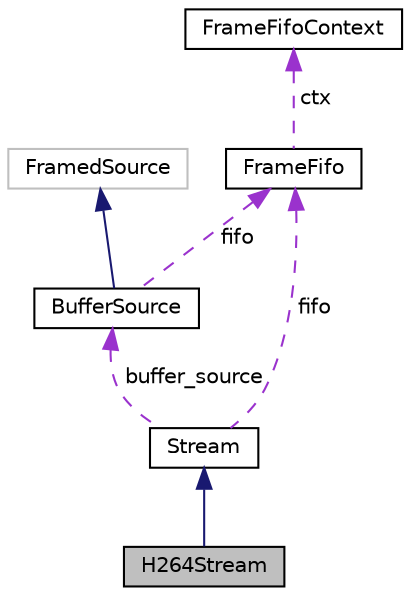 digraph "H264Stream"
{
  edge [fontname="Helvetica",fontsize="10",labelfontname="Helvetica",labelfontsize="10"];
  node [fontname="Helvetica",fontsize="10",shape=record];
  Node2 [label="H264Stream",height=0.2,width=0.4,color="black", fillcolor="grey75", style="filled", fontcolor="black"];
  Node3 -> Node2 [dir="back",color="midnightblue",fontsize="10",style="solid",fontname="Helvetica"];
  Node3 [label="Stream",height=0.2,width=0.4,color="black", fillcolor="white", style="filled",URL="$classStream.html",tooltip="An outbound Stream. "];
  Node4 -> Node3 [dir="back",color="darkorchid3",fontsize="10",style="dashed",label=" buffer_source" ,fontname="Helvetica"];
  Node4 [label="BufferSource",height=0.2,width=0.4,color="black", fillcolor="white", style="filled",URL="$classBufferSource.html",tooltip="Implements a FramedSource for sending frames. "];
  Node5 -> Node4 [dir="back",color="midnightblue",fontsize="10",style="solid",fontname="Helvetica"];
  Node5 [label="FramedSource",height=0.2,width=0.4,color="grey75", fillcolor="white", style="filled"];
  Node6 -> Node4 [dir="back",color="darkorchid3",fontsize="10",style="dashed",label=" fifo" ,fontname="Helvetica"];
  Node6 [label="FrameFifo",height=0.2,width=0.4,color="black", fillcolor="white", style="filled",URL="$classFrameFifo.html",tooltip="A thread-safe combination of a fifo (first-in-first-out) queue and an associated stack. "];
  Node7 -> Node6 [dir="back",color="darkorchid3",fontsize="10",style="dashed",label=" ctx" ,fontname="Helvetica"];
  Node7 [label="FrameFifoContext",height=0.2,width=0.4,color="black", fillcolor="white", style="filled",URL="$structFrameFifoContext.html",tooltip="Describes the stack structure and fifo behaviour for a FrameFifo. "];
  Node6 -> Node3 [dir="back",color="darkorchid3",fontsize="10",style="dashed",label=" fifo" ,fontname="Helvetica"];
}
